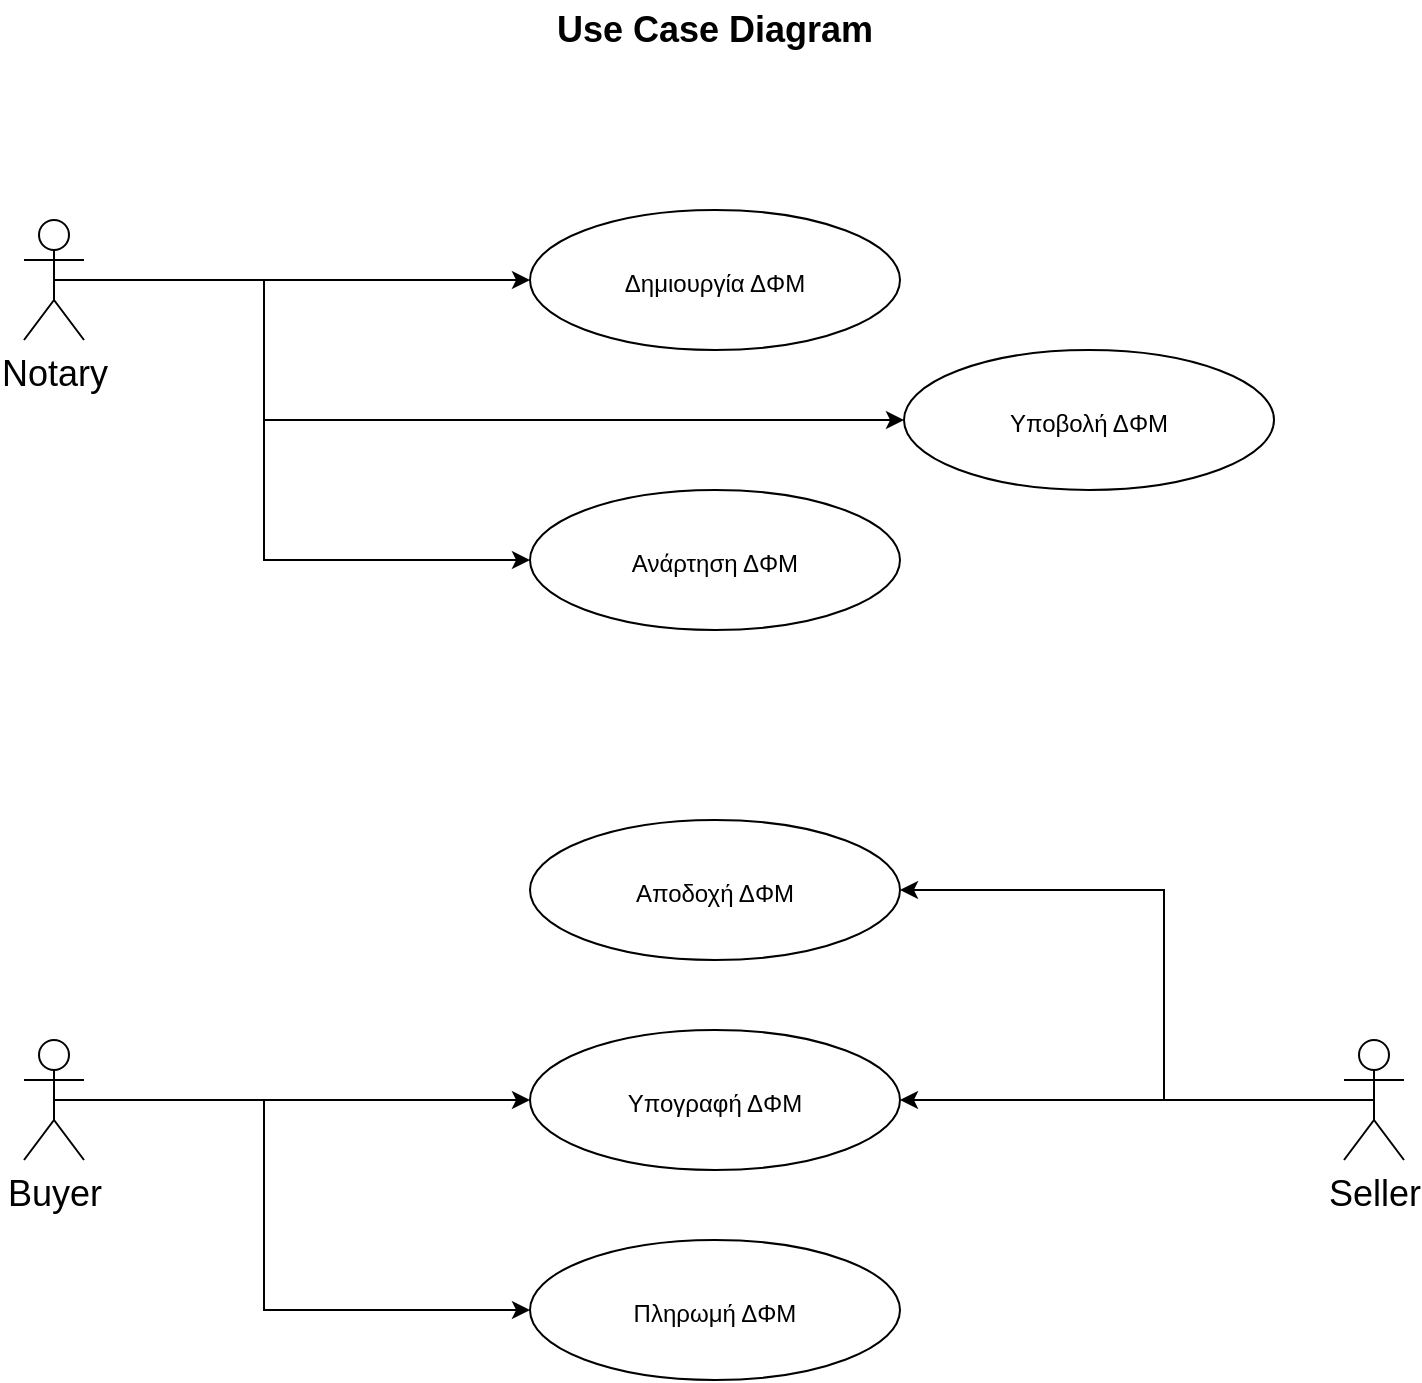 <mxfile version="20.6.2" type="device"><diagram id="-ddDpxxtSiLy8IjqypMr" name="Page-1"><mxGraphModel dx="1420" dy="793" grid="1" gridSize="10" guides="1" tooltips="1" connect="1" arrows="1" fold="1" page="1" pageScale="1" pageWidth="850" pageHeight="1100" math="0" shadow="0"><root><mxCell id="0"/><mxCell id="1" parent="0"/><mxCell id="Rv44ikgE0FphwqV9azx6-1" value="&lt;font style=&quot;font-size: 18px;&quot;&gt;Use Case Diagram&lt;/font&gt;" style="text;html=1;strokeColor=none;fillColor=none;align=center;verticalAlign=middle;whiteSpace=wrap;rounded=0;fontStyle=1" vertex="1" parent="1"><mxGeometry x="333" y="40" width="185" height="30" as="geometry"/></mxCell><mxCell id="Rv44ikgE0FphwqV9azx6-21" style="edgeStyle=orthogonalEdgeStyle;rounded=0;orthogonalLoop=1;jettySize=auto;html=1;exitX=0.5;exitY=0.5;exitDx=0;exitDy=0;exitPerimeter=0;fontSize=12;entryX=0;entryY=0.5;entryDx=0;entryDy=0;" edge="1" parent="1" source="Rv44ikgE0FphwqV9azx6-2" target="Rv44ikgE0FphwqV9azx6-20"><mxGeometry relative="1" as="geometry"><Array as="points"><mxPoint x="200" y="590"/><mxPoint x="200" y="695"/></Array></mxGeometry></mxCell><mxCell id="Rv44ikgE0FphwqV9azx6-26" style="edgeStyle=orthogonalEdgeStyle;rounded=0;orthogonalLoop=1;jettySize=auto;html=1;exitX=0.5;exitY=0.5;exitDx=0;exitDy=0;exitPerimeter=0;fontSize=12;" edge="1" parent="1" source="Rv44ikgE0FphwqV9azx6-2" target="Rv44ikgE0FphwqV9azx6-17"><mxGeometry relative="1" as="geometry"/></mxCell><mxCell id="Rv44ikgE0FphwqV9azx6-2" value="Buyer" style="shape=umlActor;verticalLabelPosition=bottom;verticalAlign=top;html=1;fontSize=18;" vertex="1" parent="1"><mxGeometry x="80" y="560" width="30" height="60" as="geometry"/></mxCell><mxCell id="Rv44ikgE0FphwqV9azx6-18" style="edgeStyle=orthogonalEdgeStyle;rounded=0;orthogonalLoop=1;jettySize=auto;html=1;exitX=0.5;exitY=0.5;exitDx=0;exitDy=0;exitPerimeter=0;fontSize=12;entryX=1;entryY=0.5;entryDx=0;entryDy=0;" edge="1" parent="1" source="Rv44ikgE0FphwqV9azx6-3" target="Rv44ikgE0FphwqV9azx6-12"><mxGeometry relative="1" as="geometry"><mxPoint x="570" y="520" as="targetPoint"/><Array as="points"><mxPoint x="650" y="590"/><mxPoint x="650" y="485"/></Array></mxGeometry></mxCell><mxCell id="Rv44ikgE0FphwqV9azx6-27" style="edgeStyle=orthogonalEdgeStyle;rounded=0;orthogonalLoop=1;jettySize=auto;html=1;exitX=0.5;exitY=0.5;exitDx=0;exitDy=0;exitPerimeter=0;fontSize=12;" edge="1" parent="1" source="Rv44ikgE0FphwqV9azx6-3" target="Rv44ikgE0FphwqV9azx6-17"><mxGeometry relative="1" as="geometry"/></mxCell><mxCell id="Rv44ikgE0FphwqV9azx6-3" value="Seller" style="shape=umlActor;verticalLabelPosition=bottom;verticalAlign=top;html=1;fontSize=18;" vertex="1" parent="1"><mxGeometry x="740" y="560" width="30" height="60" as="geometry"/></mxCell><mxCell id="Rv44ikgE0FphwqV9azx6-11" style="edgeStyle=orthogonalEdgeStyle;rounded=0;orthogonalLoop=1;jettySize=auto;html=1;exitX=0.5;exitY=0.5;exitDx=0;exitDy=0;exitPerimeter=0;fontSize=12;" edge="1" parent="1" source="Rv44ikgE0FphwqV9azx6-6" target="Rv44ikgE0FphwqV9azx6-10"><mxGeometry relative="1" as="geometry"/></mxCell><mxCell id="Rv44ikgE0FphwqV9azx6-16" style="edgeStyle=orthogonalEdgeStyle;rounded=0;orthogonalLoop=1;jettySize=auto;html=1;exitX=0.5;exitY=0.5;exitDx=0;exitDy=0;exitPerimeter=0;entryX=0;entryY=0.5;entryDx=0;entryDy=0;fontSize=12;" edge="1" parent="1" source="Rv44ikgE0FphwqV9azx6-6" target="Rv44ikgE0FphwqV9azx6-15"><mxGeometry relative="1" as="geometry"><Array as="points"><mxPoint x="200" y="180"/><mxPoint x="200" y="250"/></Array></mxGeometry></mxCell><mxCell id="Rv44ikgE0FphwqV9azx6-23" style="edgeStyle=orthogonalEdgeStyle;rounded=0;orthogonalLoop=1;jettySize=auto;html=1;exitX=0.5;exitY=0.5;exitDx=0;exitDy=0;exitPerimeter=0;entryX=0;entryY=0.5;entryDx=0;entryDy=0;fontSize=12;" edge="1" parent="1" source="Rv44ikgE0FphwqV9azx6-6" target="Rv44ikgE0FphwqV9azx6-22"><mxGeometry relative="1" as="geometry"><Array as="points"><mxPoint x="200" y="180"/><mxPoint x="200" y="320"/></Array></mxGeometry></mxCell><mxCell id="Rv44ikgE0FphwqV9azx6-6" value="Notary" style="shape=umlActor;verticalLabelPosition=bottom;verticalAlign=top;html=1;fontSize=18;" vertex="1" parent="1"><mxGeometry x="80" y="150" width="30" height="60" as="geometry"/></mxCell><mxCell id="Rv44ikgE0FphwqV9azx6-10" value="&lt;font style=&quot;font-size: 12px;&quot;&gt;Δημιουργία ΔΦΜ&lt;/font&gt;" style="ellipse;whiteSpace=wrap;html=1;fontSize=18;" vertex="1" parent="1"><mxGeometry x="333" y="145" width="185" height="70" as="geometry"/></mxCell><mxCell id="Rv44ikgE0FphwqV9azx6-15" value="&lt;font style=&quot;font-size: 12px;&quot;&gt;Υποβολή ΔΦΜ&lt;/font&gt;" style="ellipse;whiteSpace=wrap;html=1;fontSize=18;" vertex="1" parent="1"><mxGeometry x="520" y="215" width="185" height="70" as="geometry"/></mxCell><mxCell id="Rv44ikgE0FphwqV9azx6-20" value="&lt;font style=&quot;font-size: 12px;&quot;&gt;Πληρωμή ΔΦΜ&lt;/font&gt;" style="ellipse;whiteSpace=wrap;html=1;fontSize=18;" vertex="1" parent="1"><mxGeometry x="333" y="660" width="185" height="70" as="geometry"/></mxCell><mxCell id="Rv44ikgE0FphwqV9azx6-22" value="&lt;font style=&quot;font-size: 12px;&quot;&gt;Ανάρτηση ΔΦΜ&lt;/font&gt;" style="ellipse;whiteSpace=wrap;html=1;fontSize=18;" vertex="1" parent="1"><mxGeometry x="333" y="285" width="185" height="70" as="geometry"/></mxCell><mxCell id="Rv44ikgE0FphwqV9azx6-12" value="&lt;font style=&quot;font-size: 12px;&quot;&gt;Αποδοχή ΔΦΜ&lt;br&gt;&lt;/font&gt;" style="ellipse;whiteSpace=wrap;html=1;fontSize=18;" vertex="1" parent="1"><mxGeometry x="333" y="450" width="185" height="70" as="geometry"/></mxCell><mxCell id="Rv44ikgE0FphwqV9azx6-17" value="&lt;font style=&quot;font-size: 12px;&quot;&gt;Υπογραφή ΔΦΜ&lt;/font&gt;" style="ellipse;whiteSpace=wrap;html=1;fontSize=18;" vertex="1" parent="1"><mxGeometry x="333" y="555" width="185" height="70" as="geometry"/></mxCell></root></mxGraphModel></diagram></mxfile>
